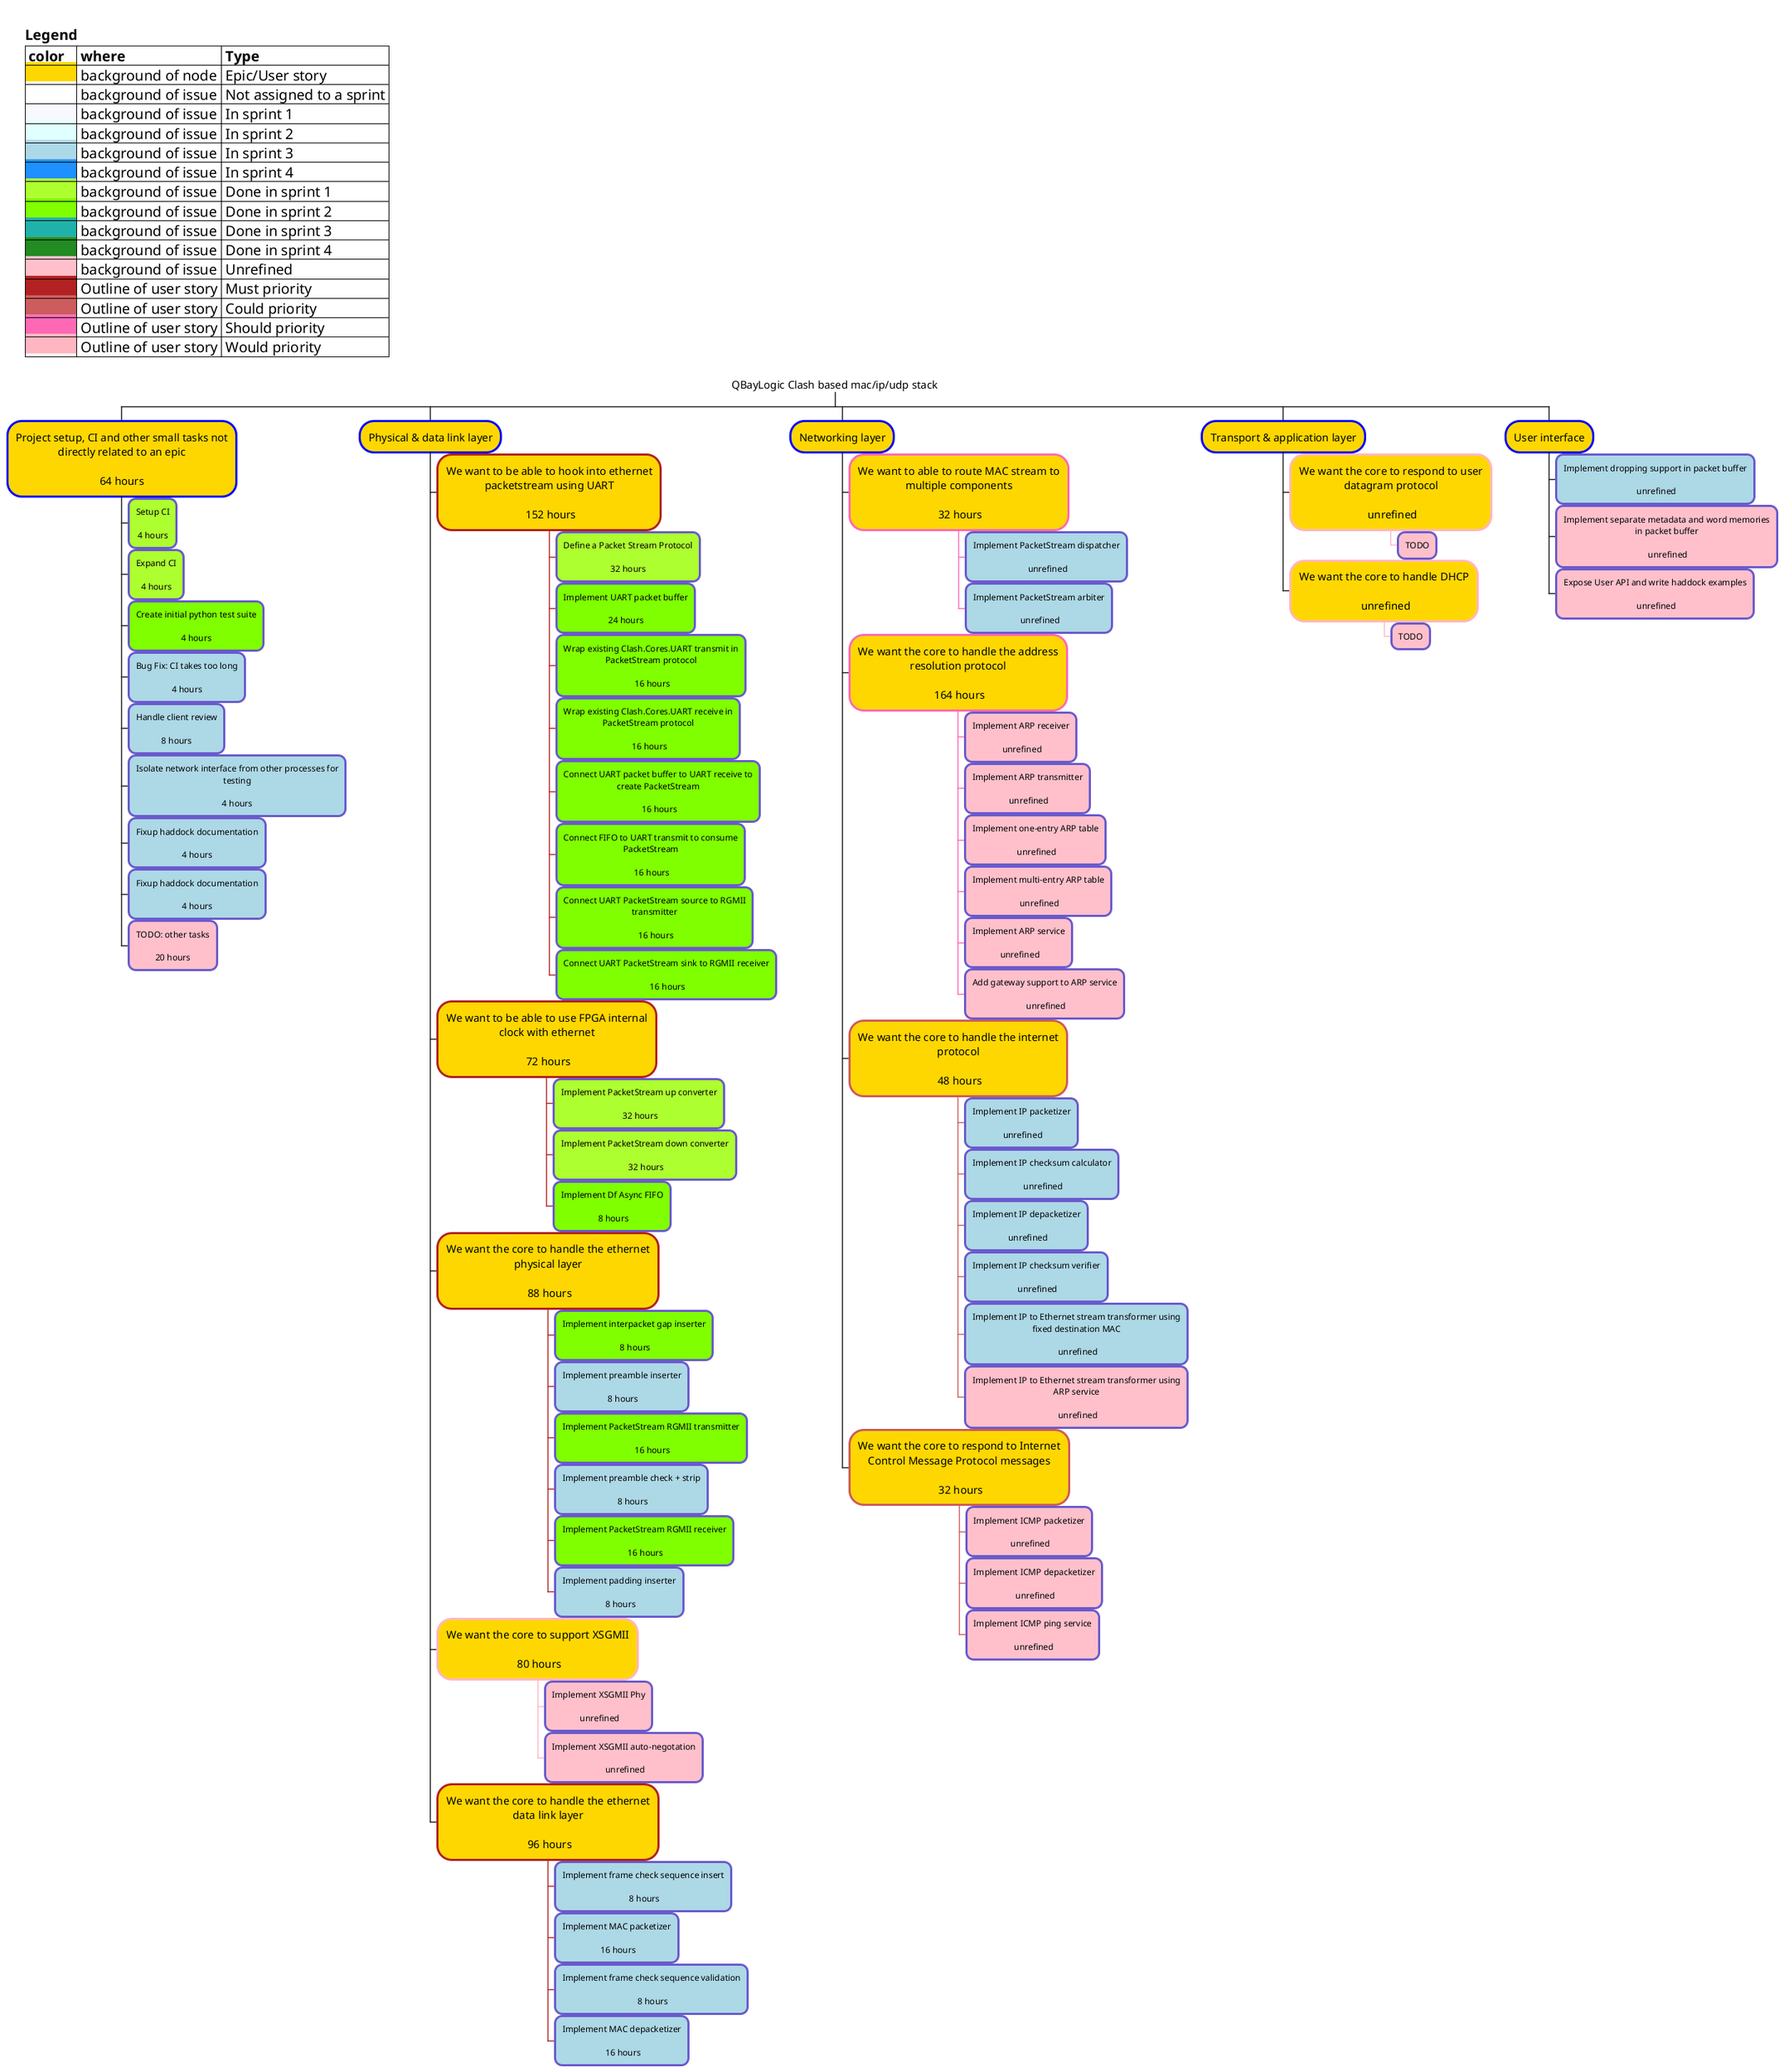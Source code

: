 @startwbs

<style>
rootNode {
    LineStyle 8.0;3.0
    LineColor red
    BackgroundColor white
    LineThickness 1.0
    RoundCorner 0
    Shadowing 0.0
    FontSize 20
    BackgroundColor white
    MaximumWidth 500
}

node {
    Padding 12
    Margin 3
    HorizontalAlignment center
    LineColor blue
    LineThickness 3.0
    BackgroundColor gold
    RoundCorner 40
    MaximumWidth 300
    FontSize 15
}

leafNode {
    LineColor slateblue
    BackgroundColor skyblue
    RoundCorner 20
    Padding 10
    margin 5
    MaximumWidth 300
    FontSize 12
}

.unrefined {
  BackgroundColor pink
}

.in_s1 {
  BackgroundColor GhostWhite
}

.in_s2 {
  BackgroundColor LightCyan
}

.in_s3 {
  BackgroundColor LightBlue
}

.in_s4 {
  BackgroundColor DodgerBlue
}

.done_s1 {
  BackgroundColor GreenYellow
}

.done_s2 {
  BackgroundColor Chartreuse
}

.done_s3 {
  BackgroundColor LightGreen
}

.done_s4 {
  BackgroundColor ForestGreen
}

.unassigned {
  BackgroundColor White
}

.must {
  LineColor FireBrick
}

.could {
  LineColor IndianRed
}

.should {
  LineColor HotPink
}

.would {
  LineColor LightPink
}

</style>

' set legend to have a white background
skinparam legendBackgroundColor #FFFFFF
' remove box around legend
skinparam legendBorderColor #FFFFFF
' remove the lines between the legend items
skinparam legendEntrySeparator #FFFFFF
skinparam legendFontSize 20


 legend top left
 <b>Legend</b>
 |= color |= where |= Type |
 |<back:Gold>              </back>| background of node | Epic/User story |
 |<back:White>              </back>| background of issue | Not assigned to a sprint |
 |<back:GhostWhite>              </back>| background of issue | In sprint 1 |
 |<back:LightCyan>              </back>| background of issue | In sprint 2 |
 |<back:LightBlue>              </back>| background of issue | In sprint 3 |
 |<back:DodgerBlue>              </back>| background of issue | In sprint 4 |
 |<back:GreenYellow>              </back>| background of issue | Done in sprint 1 |
 |<back:Chartreuse>              </back>| background of issue | Done in sprint 2 |
 |<back:LightSeaGreen>              </back>| background of issue | Done in sprint 3 |
 |<back:ForestGreen>              </back>| background of issue | Done in sprint 4 |
 |<back:pink>              </back>| background of issue | Unrefined |
 |<back:FireBrick>              </back>| Outline of user story | Must priority |
 |<back:IndianRed>              </back>| Outline of user story | Could priority |
 |<back:HotPink>              </back>| Outline of user story | Should priority |
 |<back:LightPink>              </back>| Outline of user story | Would priority |
 endlegend



*_ QBayLogic Clash based mac/ip/udp stack
** Project setup, CI and other small tasks not directly related to an epic\n\n64 hours
*** Setup CI\n\n4 hours<<done_s1>>
*** Expand CI\n\n4 hours<<done_s1>>
*** Create initial python test suite\n\n4 hours<<done_s2>>
*** Bug Fix: CI takes too long\n\n4 hours<<in_s3>>
*** Handle client review\n\n8 hours<<in_s3>>
*** Isolate network interface from other processes for testing\n\n4 hours<<in_s3>>
*** Fixup haddock documentation\n\n4 hours<<in_s3>>
*** Fixup haddock documentation\n\n4 hours<<in_s3>>
*** TODO: other tasks\n\n20 hours<<unrefined>>
** Physical & data link layer
*** We want to be able to hook into ethernet packetstream using UART\n\n 152 hours<<must>>
**** Define a Packet Stream Protocol\n\n32 hours<<done_s1>>
**** Implement UART packet buffer\n\n24 hours<<done_s2>>
**** Wrap existing Clash.Cores.UART transmit in PacketStream protocol\n\n 16 hours<<done_s2>>
**** Wrap existing Clash.Cores.UART receive in PacketStream protocol\n\n 16 hours<<done_s2>>
**** Connect UART packet buffer to UART receive to create PacketStream\n\n 16 hours<<done_s2>>
**** Connect FIFO to UART transmit to consume PacketStream\n\n 16 hours<<done_s2>>
**** Connect UART PacketStream source to RGMII transmitter\n\n 16 hours<<done_s2>>
**** Connect UART PacketStream sink to RGMII receiver\n\n 16 hours<<done_s2>>
*** We want to be able to use FPGA internal clock with ethernet\n\n 72 hours<<must>>
**** Implement PacketStream up converter\n\n 32 hours<<done_s1>>
**** Implement PacketStream down converter\n\n 32 hours<<done_s1>>
**** Implement Df Async FIFO\n\n 8 hours<<done_s2>>
*** We want the core to handle the ethernet physical layer\n\n 88 hours<<must>>
**** Implement interpacket gap inserter\n\n 8 hours<<done_s2>>
**** Implement preamble inserter\n\n 8 hours<<in_s3>>
**** Implement PacketStream RGMII transmitter\n\n 16 hours<<done_s2>>
**** Implement preamble check + strip\n\n 8 hours<<in_s3>>
**** Implement PacketStream RGMII receiver\n\n 16 hours<<done_s2>>
**** Implement padding inserter\n\n 8 hours<<in_s3>>
*** We want the core to support XSGMII\n\n 80 hours<<would>>
**** Implement XSGMII Phy\n\n unrefined<<unrefined>>
**** Implement XSGMII auto-negotation\n\n unrefined<<unrefined>>
*** We want the core to handle the ethernet data link layer\n\n 96 hours<<must>>
**** Implement frame check sequence insert\n\n 8 hours<<in_s3>>
**** Implement MAC packetizer\n\n 16 hours<<in_s3>>
**** Implement frame check sequence validation\n\n 8 hours<<in_s3>>
**** Implement MAC depacketizer\n\n 16 hours<<in_s3>>
** Networking layer
*** We want to able to route MAC stream to multiple components\n\n 32 hours<<should>>
**** Implement PacketStream dispatcher\n\n unrefined<<in_s3>>
**** Implement PacketStream arbiter\n\n unrefined<<in_s3>>
*** We want the core to handle the address resolution protocol\n\n 164 hours<<should>>
**** Implement ARP receiver\n\n unrefined<<unrefined>>
**** Implement ARP transmitter\n\n unrefined<<unrefined>>
**** Implement one-entry ARP table\n\n unrefined<<unrefined>>
**** Implement multi-entry ARP table\n\n unrefined<<unrefined>>
**** Implement ARP service\n\n unrefined<<unrefined>>
**** Add gateway support to ARP service\n\n unrefined<<unrefined>>
*** We want the core to handle the internet protocol\n\n 48 hours<<could>>
**** Implement IP packetizer\n\n unrefined<<in_s3>>
**** Implement IP checksum calculator\n\n unrefined<<in_s3>>
**** Implement IP depacketizer\n\n unrefined<<in_s3>>
**** Implement IP checksum verifier\n\n unrefined<<in_s3>>
**** Implement IP to Ethernet stream transformer using fixed destination MAC\n\n unrefined<<in_s3>>
**** Implement IP to Ethernet stream transformer using ARP service\n\n unrefined<<unrefined>>
*** We want the core to respond to Internet Control Message Protocol messages\n\n 32 hours<<could>>
**** Implement ICMP packetizer\n\n unrefined<<unrefined>>
**** Implement ICMP depacketizer\n\n unrefined<<unrefined>>
**** Implement ICMP ping service\n\n unrefined<<unrefined>>
** Transport & application layer
*** We want the core to respond to user datagram protocol\n\n unrefined<<would>>
**** TODO<<unrefined>>
*** We want the core to handle DHCP\n\n unrefined<<would>>
**** TODO<<unrefined>>
** User interface
*** Implement dropping support in packet buffer\n\n unrefined<<in_s3>>
*** Implement separate metadata and word memories in packet buffer\n\n unrefined<<unrefined>>
*** Expose User API and write haddock examples\n\n unrefined<<unrefined>>

@endwbs
